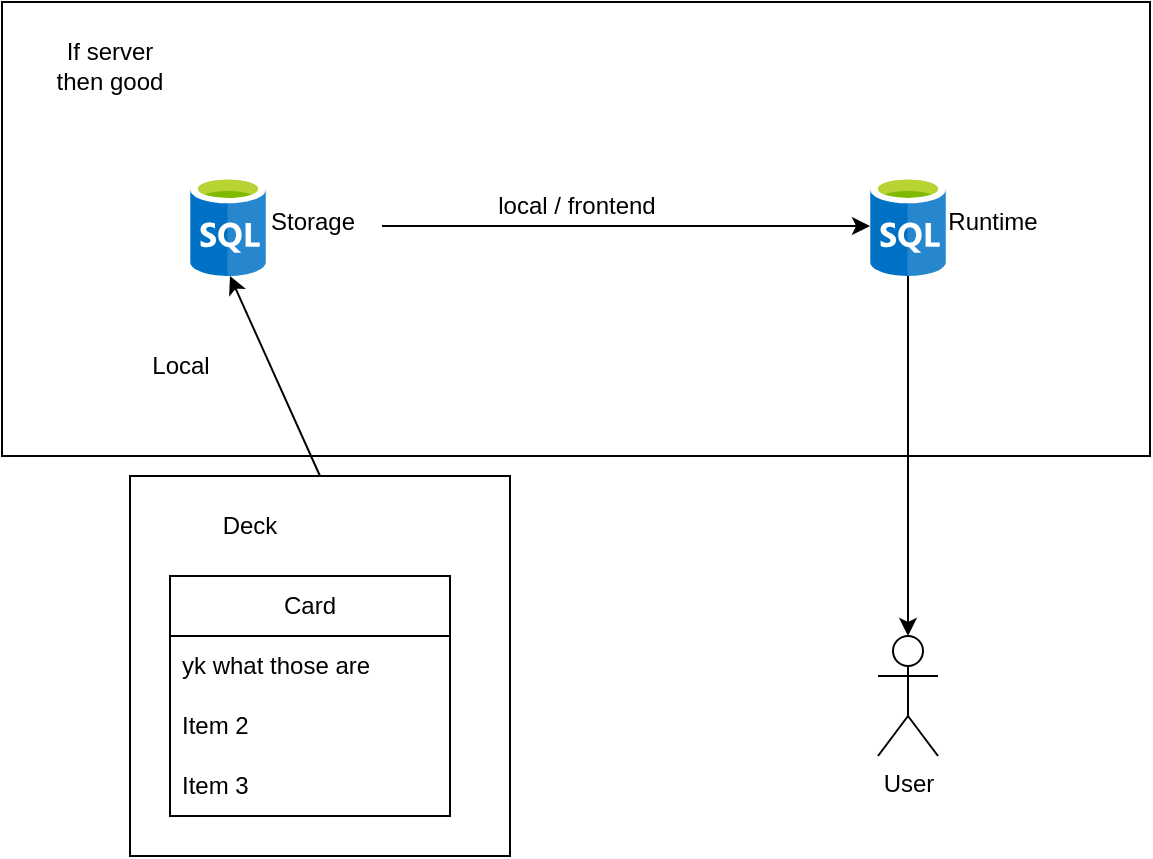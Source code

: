 <mxfile version="21.2.3" type="device">
  <diagram name="Page-1" id="pew_r3DJdG-RAij8t4gW">
    <mxGraphModel dx="1126" dy="580" grid="1" gridSize="10" guides="1" tooltips="1" connect="1" arrows="1" fold="1" page="1" pageScale="1" pageWidth="850" pageHeight="1100" math="0" shadow="0">
      <root>
        <mxCell id="0" />
        <mxCell id="1" parent="0" />
        <mxCell id="IStQ2zmUi_OObYIMCdQo-18" value="" style="rounded=0;whiteSpace=wrap;html=1;" vertex="1" parent="1">
          <mxGeometry x="56" y="23" width="574" height="227" as="geometry" />
        </mxCell>
        <mxCell id="IStQ2zmUi_OObYIMCdQo-7" value="" style="whiteSpace=wrap;html=1;aspect=fixed;" vertex="1" parent="1">
          <mxGeometry x="120" y="260" width="190" height="190" as="geometry" />
        </mxCell>
        <mxCell id="IStQ2zmUi_OObYIMCdQo-1" value="Card" style="swimlane;fontStyle=0;childLayout=stackLayout;horizontal=1;startSize=30;horizontalStack=0;resizeParent=1;resizeParentMax=0;resizeLast=0;collapsible=1;marginBottom=0;whiteSpace=wrap;html=1;" vertex="1" parent="1">
          <mxGeometry x="140" y="310" width="140" height="120" as="geometry" />
        </mxCell>
        <mxCell id="IStQ2zmUi_OObYIMCdQo-2" value="yk what those are" style="text;strokeColor=none;fillColor=none;align=left;verticalAlign=middle;spacingLeft=4;spacingRight=4;overflow=hidden;points=[[0,0.5],[1,0.5]];portConstraint=eastwest;rotatable=0;whiteSpace=wrap;html=1;" vertex="1" parent="IStQ2zmUi_OObYIMCdQo-1">
          <mxGeometry y="30" width="140" height="30" as="geometry" />
        </mxCell>
        <mxCell id="IStQ2zmUi_OObYIMCdQo-3" value="Item 2" style="text;strokeColor=none;fillColor=none;align=left;verticalAlign=middle;spacingLeft=4;spacingRight=4;overflow=hidden;points=[[0,0.5],[1,0.5]];portConstraint=eastwest;rotatable=0;whiteSpace=wrap;html=1;" vertex="1" parent="IStQ2zmUi_OObYIMCdQo-1">
          <mxGeometry y="60" width="140" height="30" as="geometry" />
        </mxCell>
        <mxCell id="IStQ2zmUi_OObYIMCdQo-4" value="Item 3" style="text;strokeColor=none;fillColor=none;align=left;verticalAlign=middle;spacingLeft=4;spacingRight=4;overflow=hidden;points=[[0,0.5],[1,0.5]];portConstraint=eastwest;rotatable=0;whiteSpace=wrap;html=1;" vertex="1" parent="IStQ2zmUi_OObYIMCdQo-1">
          <mxGeometry y="90" width="140" height="30" as="geometry" />
        </mxCell>
        <mxCell id="IStQ2zmUi_OObYIMCdQo-5" value="" style="image;sketch=0;aspect=fixed;html=1;points=[];align=center;fontSize=12;image=img/lib/mscae/SQL_Database_generic.svg;" vertex="1" parent="1">
          <mxGeometry x="150" y="110" width="38" height="50" as="geometry" />
        </mxCell>
        <mxCell id="IStQ2zmUi_OObYIMCdQo-14" style="edgeStyle=orthogonalEdgeStyle;rounded=0;orthogonalLoop=1;jettySize=auto;html=1;" edge="1" parent="1" source="IStQ2zmUi_OObYIMCdQo-6" target="IStQ2zmUi_OObYIMCdQo-13">
          <mxGeometry relative="1" as="geometry" />
        </mxCell>
        <mxCell id="IStQ2zmUi_OObYIMCdQo-6" value="" style="image;sketch=0;aspect=fixed;html=1;points=[];align=center;fontSize=12;image=img/lib/mscae/SQL_Database_generic.svg;" vertex="1" parent="1">
          <mxGeometry x="490" y="110" width="38" height="50" as="geometry" />
        </mxCell>
        <mxCell id="IStQ2zmUi_OObYIMCdQo-8" value="Deck" style="text;html=1;strokeColor=none;fillColor=none;align=center;verticalAlign=middle;whiteSpace=wrap;rounded=0;" vertex="1" parent="1">
          <mxGeometry x="150" y="270" width="60" height="30" as="geometry" />
        </mxCell>
        <mxCell id="IStQ2zmUi_OObYIMCdQo-12" style="edgeStyle=orthogonalEdgeStyle;rounded=0;orthogonalLoop=1;jettySize=auto;html=1;" edge="1" parent="1" source="IStQ2zmUi_OObYIMCdQo-9" target="IStQ2zmUi_OObYIMCdQo-6">
          <mxGeometry relative="1" as="geometry">
            <Array as="points">
              <mxPoint x="340" y="135" />
              <mxPoint x="340" y="135" />
            </Array>
          </mxGeometry>
        </mxCell>
        <mxCell id="IStQ2zmUi_OObYIMCdQo-9" value="Storage" style="text;html=1;align=center;verticalAlign=middle;resizable=0;points=[];autosize=1;strokeColor=none;fillColor=none;" vertex="1" parent="1">
          <mxGeometry x="176" y="118" width="70" height="30" as="geometry" />
        </mxCell>
        <mxCell id="IStQ2zmUi_OObYIMCdQo-10" value="Runtime" style="text;html=1;align=center;verticalAlign=middle;resizable=0;points=[];autosize=1;strokeColor=none;fillColor=none;" vertex="1" parent="1">
          <mxGeometry x="516" y="118" width="70" height="30" as="geometry" />
        </mxCell>
        <mxCell id="IStQ2zmUi_OObYIMCdQo-11" value="" style="endArrow=classic;html=1;rounded=0;exitX=0.5;exitY=0;exitDx=0;exitDy=0;entryX=0.526;entryY=1;entryDx=0;entryDy=0;entryPerimeter=0;" edge="1" parent="1" source="IStQ2zmUi_OObYIMCdQo-7" target="IStQ2zmUi_OObYIMCdQo-5">
          <mxGeometry width="50" height="50" relative="1" as="geometry">
            <mxPoint x="190" y="250" as="sourcePoint" />
            <mxPoint x="240" y="200" as="targetPoint" />
          </mxGeometry>
        </mxCell>
        <mxCell id="IStQ2zmUi_OObYIMCdQo-13" value="User" style="shape=umlActor;verticalLabelPosition=bottom;verticalAlign=top;html=1;outlineConnect=0;" vertex="1" parent="1">
          <mxGeometry x="494" y="340" width="30" height="60" as="geometry" />
        </mxCell>
        <mxCell id="IStQ2zmUi_OObYIMCdQo-16" value="Local" style="text;html=1;align=center;verticalAlign=middle;resizable=0;points=[];autosize=1;strokeColor=none;fillColor=none;" vertex="1" parent="1">
          <mxGeometry x="120" y="190" width="50" height="30" as="geometry" />
        </mxCell>
        <mxCell id="IStQ2zmUi_OObYIMCdQo-17" value="local / frontend" style="text;html=1;align=center;verticalAlign=middle;resizable=0;points=[];autosize=1;strokeColor=none;fillColor=none;" vertex="1" parent="1">
          <mxGeometry x="293" y="110" width="100" height="30" as="geometry" />
        </mxCell>
        <mxCell id="IStQ2zmUi_OObYIMCdQo-19" value="If server then good" style="text;html=1;strokeColor=none;fillColor=none;align=center;verticalAlign=middle;whiteSpace=wrap;rounded=0;" vertex="1" parent="1">
          <mxGeometry x="80" y="40" width="60" height="30" as="geometry" />
        </mxCell>
      </root>
    </mxGraphModel>
  </diagram>
</mxfile>
